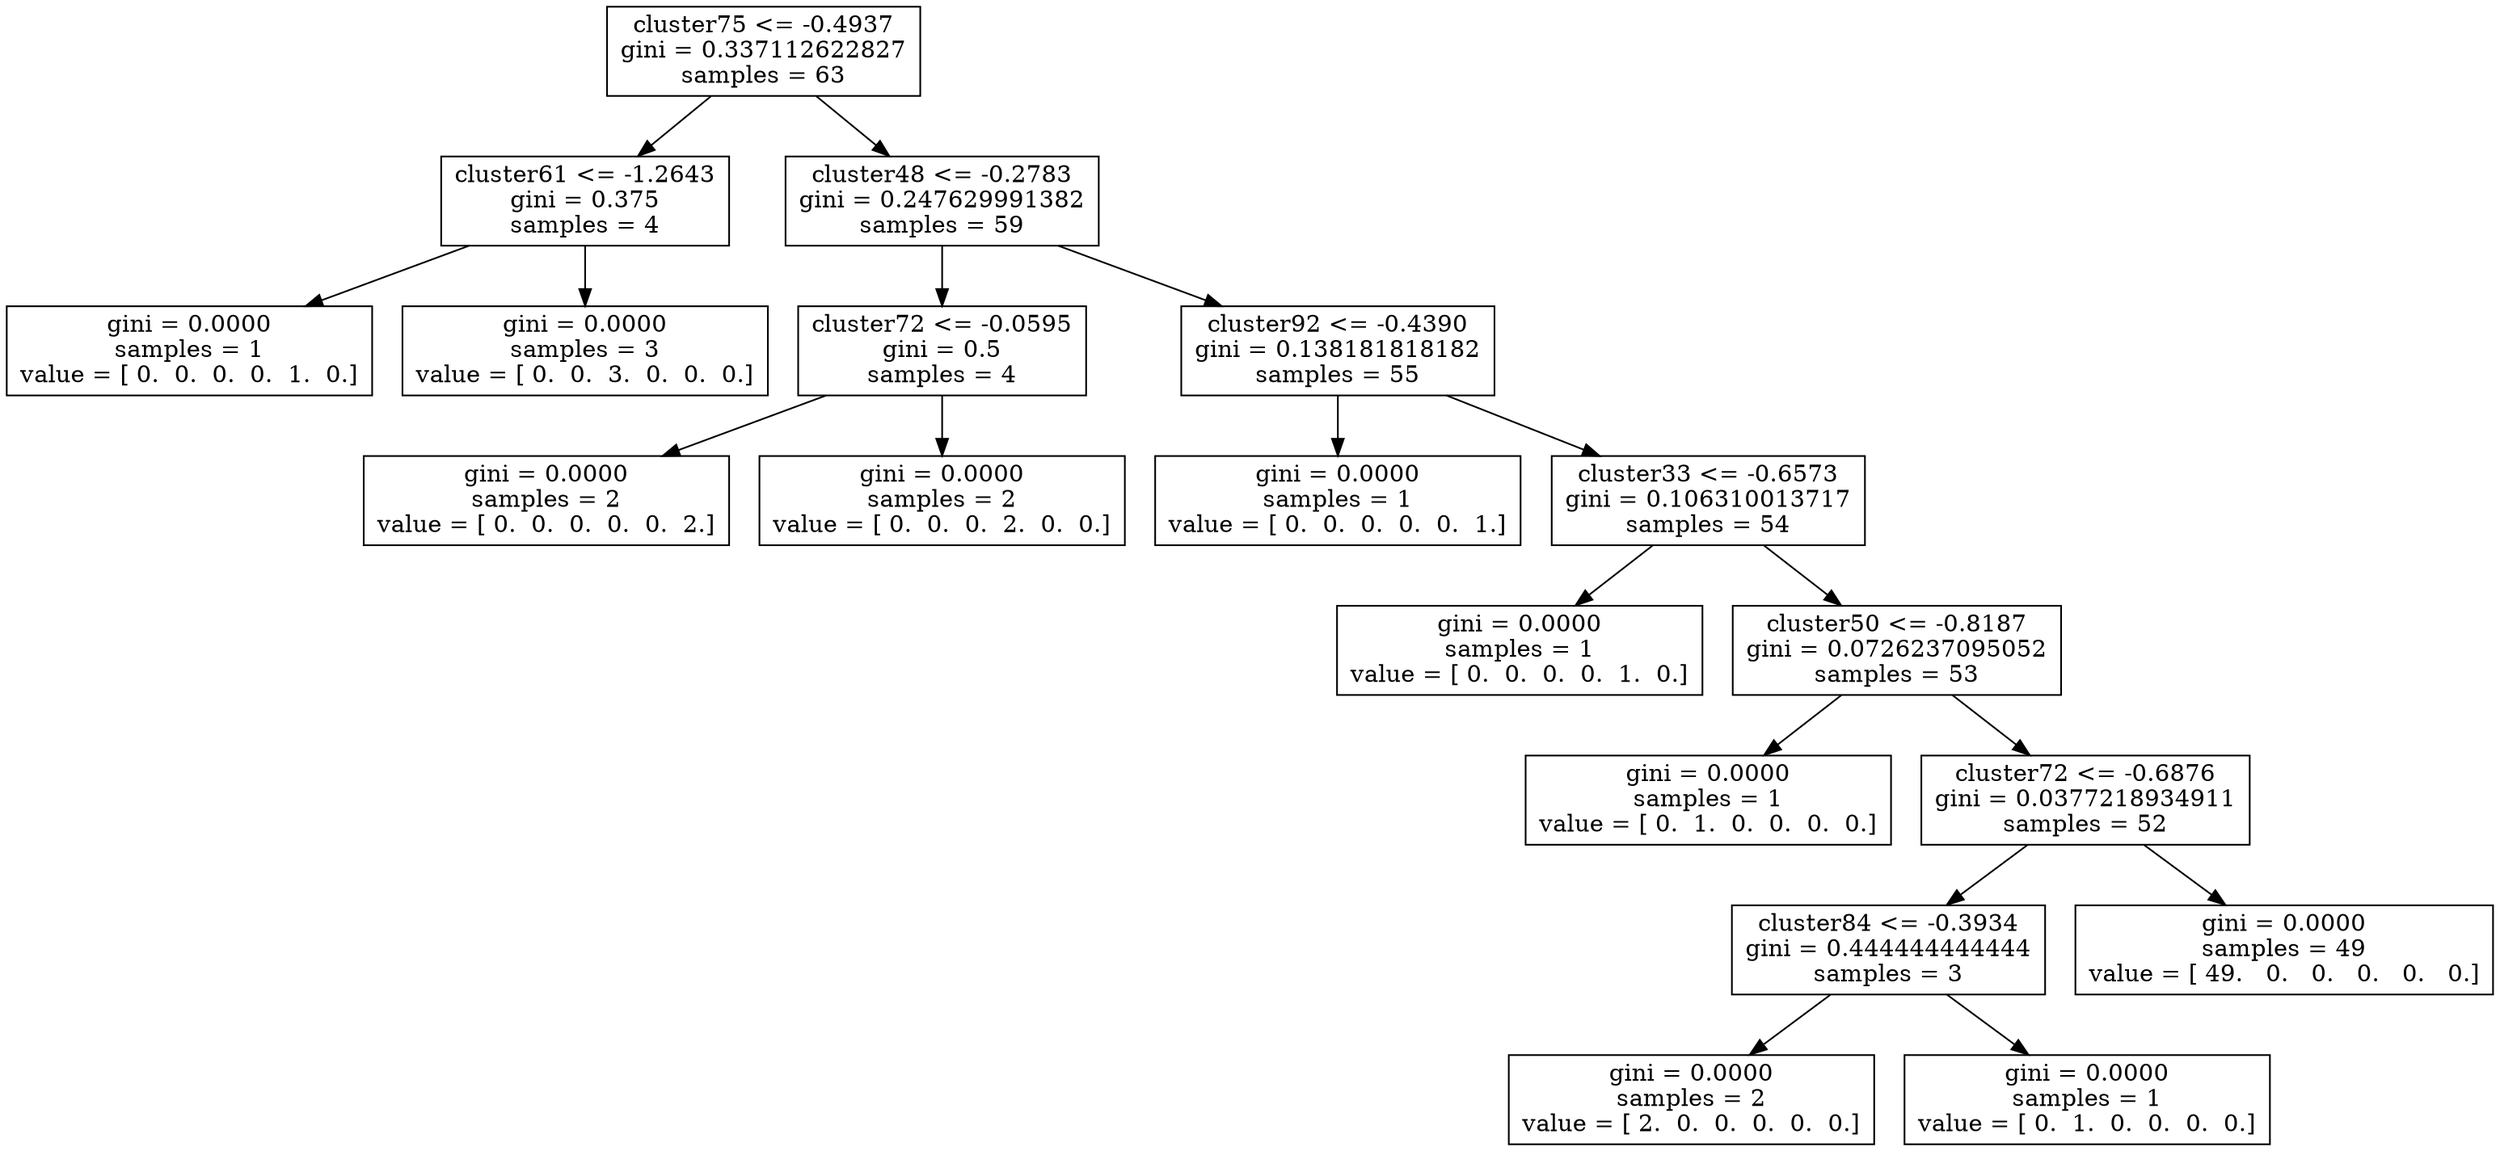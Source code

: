 digraph Tree {
0 [label="cluster75 <= -0.4937\ngini = 0.337112622827\nsamples = 63", shape="box"] ;
1 [label="cluster61 <= -1.2643\ngini = 0.375\nsamples = 4", shape="box"] ;
0 -> 1 ;
2 [label="gini = 0.0000\nsamples = 1\nvalue = [ 0.  0.  0.  0.  1.  0.]", shape="box"] ;
1 -> 2 ;
3 [label="gini = 0.0000\nsamples = 3\nvalue = [ 0.  0.  3.  0.  0.  0.]", shape="box"] ;
1 -> 3 ;
4 [label="cluster48 <= -0.2783\ngini = 0.247629991382\nsamples = 59", shape="box"] ;
0 -> 4 ;
5 [label="cluster72 <= -0.0595\ngini = 0.5\nsamples = 4", shape="box"] ;
4 -> 5 ;
6 [label="gini = 0.0000\nsamples = 2\nvalue = [ 0.  0.  0.  0.  0.  2.]", shape="box"] ;
5 -> 6 ;
7 [label="gini = 0.0000\nsamples = 2\nvalue = [ 0.  0.  0.  2.  0.  0.]", shape="box"] ;
5 -> 7 ;
8 [label="cluster92 <= -0.4390\ngini = 0.138181818182\nsamples = 55", shape="box"] ;
4 -> 8 ;
9 [label="gini = 0.0000\nsamples = 1\nvalue = [ 0.  0.  0.  0.  0.  1.]", shape="box"] ;
8 -> 9 ;
10 [label="cluster33 <= -0.6573\ngini = 0.106310013717\nsamples = 54", shape="box"] ;
8 -> 10 ;
11 [label="gini = 0.0000\nsamples = 1\nvalue = [ 0.  0.  0.  0.  1.  0.]", shape="box"] ;
10 -> 11 ;
12 [label="cluster50 <= -0.8187\ngini = 0.0726237095052\nsamples = 53", shape="box"] ;
10 -> 12 ;
13 [label="gini = 0.0000\nsamples = 1\nvalue = [ 0.  1.  0.  0.  0.  0.]", shape="box"] ;
12 -> 13 ;
14 [label="cluster72 <= -0.6876\ngini = 0.0377218934911\nsamples = 52", shape="box"] ;
12 -> 14 ;
15 [label="cluster84 <= -0.3934\ngini = 0.444444444444\nsamples = 3", shape="box"] ;
14 -> 15 ;
16 [label="gini = 0.0000\nsamples = 2\nvalue = [ 2.  0.  0.  0.  0.  0.]", shape="box"] ;
15 -> 16 ;
17 [label="gini = 0.0000\nsamples = 1\nvalue = [ 0.  1.  0.  0.  0.  0.]", shape="box"] ;
15 -> 17 ;
18 [label="gini = 0.0000\nsamples = 49\nvalue = [ 49.   0.   0.   0.   0.   0.]", shape="box"] ;
14 -> 18 ;
}
